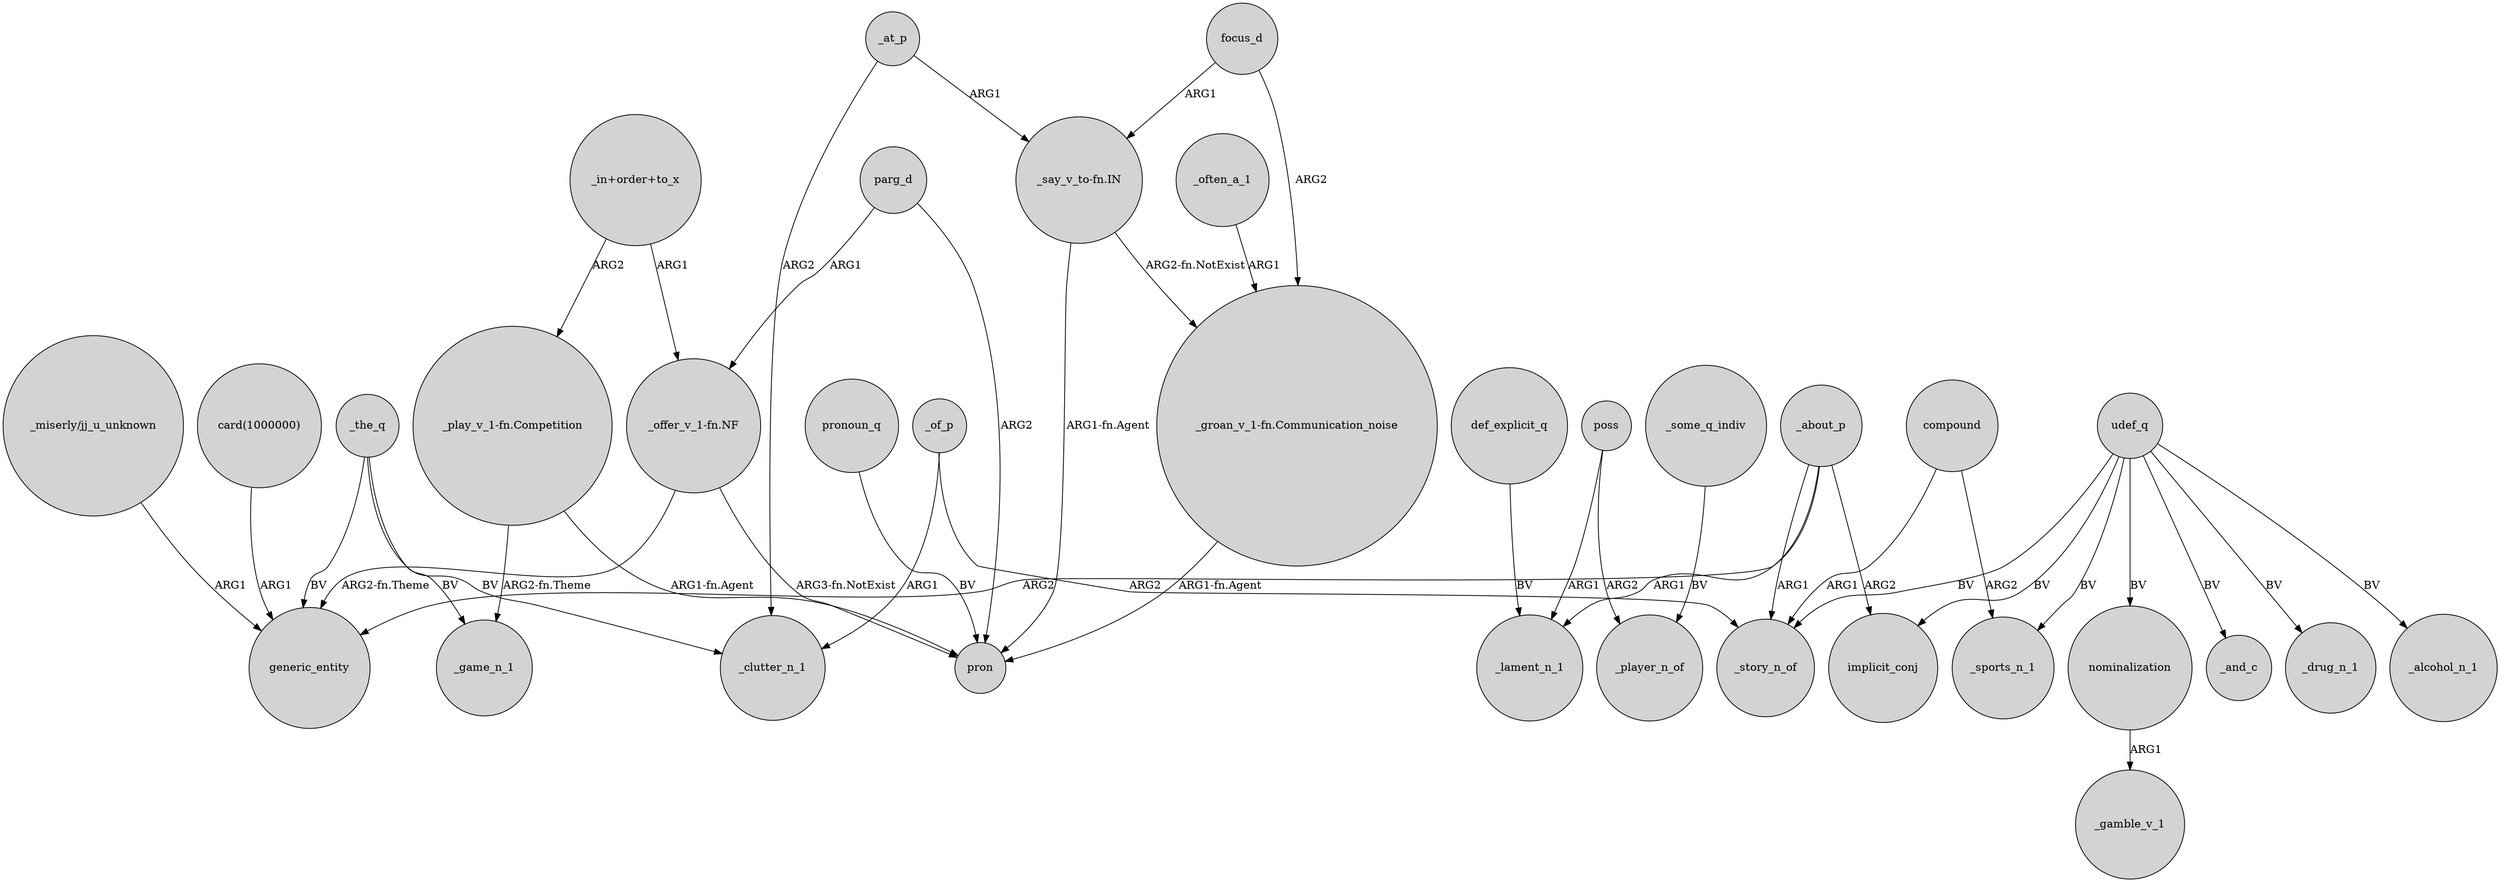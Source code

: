digraph {
	node [shape=circle style=filled]
	"card(1000000)" -> generic_entity [label=ARG1]
	_the_q -> generic_entity [label=BV]
	compound -> _story_n_of [label=ARG1]
	_about_p -> _story_n_of [label=ARG1]
	_the_q -> _clutter_n_1 [label=BV]
	"_miserly/jj_u_unknown" -> generic_entity [label=ARG1]
	_about_p -> _lament_n_1 [label=ARG1]
	_at_p -> _clutter_n_1 [label=ARG2]
	_about_p -> generic_entity [label=ARG2]
	udef_q -> _story_n_of [label=BV]
	def_explicit_q -> _lament_n_1 [label=BV]
	"_say_v_to-fn.IN" -> "_groan_v_1-fn.Communication_noise" [label="ARG2-fn.NotExist"]
	udef_q -> implicit_conj [label=BV]
	focus_d -> "_groan_v_1-fn.Communication_noise" [label=ARG2]
	udef_q -> _drug_n_1 [label=BV]
	parg_d -> pron [label=ARG2]
	"_in+order+to_x" -> "_play_v_1-fn.Competition" [label=ARG2]
	pronoun_q -> pron [label=BV]
	poss -> _player_n_of [label=ARG2]
	"_in+order+to_x" -> "_offer_v_1-fn.NF" [label=ARG1]
	_some_q_indiv -> _player_n_of [label=BV]
	udef_q -> _alcohol_n_1 [label=BV]
	"_play_v_1-fn.Competition" -> _game_n_1 [label="ARG2-fn.Theme"]
	_at_p -> "_say_v_to-fn.IN" [label=ARG1]
	"_offer_v_1-fn.NF" -> pron [label="ARG3-fn.NotExist"]
	_of_p -> _story_n_of [label=ARG2]
	udef_q -> nominalization [label=BV]
	"_offer_v_1-fn.NF" -> generic_entity [label="ARG2-fn.Theme"]
	poss -> _lament_n_1 [label=ARG1]
	_the_q -> _game_n_1 [label=BV]
	"_say_v_to-fn.IN" -> pron [label="ARG1-fn.Agent"]
	compound -> _sports_n_1 [label=ARG2]
	"_play_v_1-fn.Competition" -> pron [label="ARG1-fn.Agent"]
	_often_a_1 -> "_groan_v_1-fn.Communication_noise" [label=ARG1]
	udef_q -> _and_c [label=BV]
	parg_d -> "_offer_v_1-fn.NF" [label=ARG1]
	_of_p -> _clutter_n_1 [label=ARG1]
	"_groan_v_1-fn.Communication_noise" -> pron [label="ARG1-fn.Agent"]
	udef_q -> _sports_n_1 [label=BV]
	_about_p -> implicit_conj [label=ARG2]
	nominalization -> _gamble_v_1 [label=ARG1]
	focus_d -> "_say_v_to-fn.IN" [label=ARG1]
}
